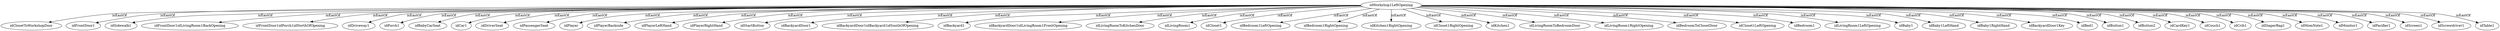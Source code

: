 strict digraph  {
idWorkshop1LeftOpening [node_type=entity_node];
idClosetToWorkshopDoor [node_type=entity_node];
idFrontDoor1 [node_type=entity_node];
idSidewalk1 [node_type=entity_node];
idFrontDoor1idLivingRoom1BackOpening [node_type=entity_node];
idFrontDoor1idPorch1idNorthOfOpening [node_type=entity_node];
idDriveway1 [node_type=entity_node];
idPorch1 [node_type=entity_node];
idBabyCarSeat [node_type=entity_node];
idCar1 [node_type=entity_node];
idDriverSeat [node_type=entity_node];
idPassengerSeat [node_type=entity_node];
idPlayer [node_type=entity_node];
idPlayerBackside [node_type=entity_node];
idPlayerLeftHand [node_type=entity_node];
idPlayerRightHand [node_type=entity_node];
idStartButton [node_type=entity_node];
idBackyardDoor1 [node_type=entity_node];
idBackyardDoor1idBackyard1idSouthOfOpening [node_type=entity_node];
idBackyard1 [node_type=entity_node];
idBackyardDoor1idLivingRoom1FrontOpening [node_type=entity_node];
idLivingRoomToKitchenDoor [node_type=entity_node];
idLivingRoom1 [node_type=entity_node];
idCloset1 [node_type=entity_node];
idBedroom1LeftOpening [node_type=entity_node];
idBedroom1RightOpening [node_type=entity_node];
idKitchen1RightOpening [node_type=entity_node];
idCloset1RightOpening [node_type=entity_node];
idKitchen1 [node_type=entity_node];
idLivingRoomToBedroomDoor [node_type=entity_node];
idLivingRoom1RightOpening [node_type=entity_node];
idBedroomToClosetDoor [node_type=entity_node];
idCloset1LeftOpening [node_type=entity_node];
idBedroom1 [node_type=entity_node];
idLivingRoom1LeftOpening [node_type=entity_node];
idBaby1 [node_type=entity_node];
idBaby1LeftHand [node_type=entity_node];
idBaby1RightHand [node_type=entity_node];
idBackyardDoor1Key [node_type=entity_node];
idBed1 [node_type=entity_node];
idButton1 [node_type=entity_node];
idButton2 [node_type=entity_node];
idCardKey1 [node_type=entity_node];
idCouch1 [node_type=entity_node];
idCrib1 [node_type=entity_node];
idDiaperBag1 [node_type=entity_node];
idMomNote1 [node_type=entity_node];
idMonitor1 [node_type=entity_node];
idPacifier1 [node_type=entity_node];
idScreen1 [node_type=entity_node];
idScrewdriver1 [node_type=entity_node];
idTable1 [node_type=entity_node];
idWorkshop1LeftOpening -> idClosetToWorkshopDoor  [edge_type=relationship, label=isEastOf];
idWorkshop1LeftOpening -> idFrontDoor1  [edge_type=relationship, label=isEastOf];
idWorkshop1LeftOpening -> idSidewalk1  [edge_type=relationship, label=isEastOf];
idWorkshop1LeftOpening -> idFrontDoor1idLivingRoom1BackOpening  [edge_type=relationship, label=isEastOf];
idWorkshop1LeftOpening -> idFrontDoor1idPorch1idNorthOfOpening  [edge_type=relationship, label=isEastOf];
idWorkshop1LeftOpening -> idDriveway1  [edge_type=relationship, label=isEastOf];
idWorkshop1LeftOpening -> idPorch1  [edge_type=relationship, label=isEastOf];
idWorkshop1LeftOpening -> idBabyCarSeat  [edge_type=relationship, label=isEastOf];
idWorkshop1LeftOpening -> idCar1  [edge_type=relationship, label=isEastOf];
idWorkshop1LeftOpening -> idDriverSeat  [edge_type=relationship, label=isEastOf];
idWorkshop1LeftOpening -> idPassengerSeat  [edge_type=relationship, label=isEastOf];
idWorkshop1LeftOpening -> idPlayer  [edge_type=relationship, label=isEastOf];
idWorkshop1LeftOpening -> idPlayerBackside  [edge_type=relationship, label=isEastOf];
idWorkshop1LeftOpening -> idPlayerLeftHand  [edge_type=relationship, label=isEastOf];
idWorkshop1LeftOpening -> idPlayerRightHand  [edge_type=relationship, label=isEastOf];
idWorkshop1LeftOpening -> idStartButton  [edge_type=relationship, label=isEastOf];
idWorkshop1LeftOpening -> idBackyardDoor1  [edge_type=relationship, label=isEastOf];
idWorkshop1LeftOpening -> idBackyardDoor1idBackyard1idSouthOfOpening  [edge_type=relationship, label=isEastOf];
idWorkshop1LeftOpening -> idBackyard1  [edge_type=relationship, label=isEastOf];
idWorkshop1LeftOpening -> idBackyardDoor1idLivingRoom1FrontOpening  [edge_type=relationship, label=isEastOf];
idWorkshop1LeftOpening -> idLivingRoomToKitchenDoor  [edge_type=relationship, label=isEastOf];
idWorkshop1LeftOpening -> idLivingRoom1  [edge_type=relationship, label=isEastOf];
idWorkshop1LeftOpening -> idCloset1  [edge_type=relationship, label=isEastOf];
idWorkshop1LeftOpening -> idBedroom1LeftOpening  [edge_type=relationship, label=isEastOf];
idWorkshop1LeftOpening -> idBedroom1RightOpening  [edge_type=relationship, label=isEastOf];
idWorkshop1LeftOpening -> idKitchen1RightOpening  [edge_type=relationship, label=isEastOf];
idWorkshop1LeftOpening -> idCloset1RightOpening  [edge_type=relationship, label=isEastOf];
idWorkshop1LeftOpening -> idKitchen1  [edge_type=relationship, label=isEastOf];
idWorkshop1LeftOpening -> idLivingRoomToBedroomDoor  [edge_type=relationship, label=isEastOf];
idWorkshop1LeftOpening -> idLivingRoom1RightOpening  [edge_type=relationship, label=isEastOf];
idWorkshop1LeftOpening -> idBedroomToClosetDoor  [edge_type=relationship, label=isEastOf];
idWorkshop1LeftOpening -> idCloset1LeftOpening  [edge_type=relationship, label=isEastOf];
idWorkshop1LeftOpening -> idBedroom1  [edge_type=relationship, label=isEastOf];
idWorkshop1LeftOpening -> idLivingRoom1LeftOpening  [edge_type=relationship, label=isEastOf];
idWorkshop1LeftOpening -> idBaby1  [edge_type=relationship, label=isEastOf];
idWorkshop1LeftOpening -> idBaby1LeftHand  [edge_type=relationship, label=isEastOf];
idWorkshop1LeftOpening -> idBaby1RightHand  [edge_type=relationship, label=isEastOf];
idWorkshop1LeftOpening -> idBackyardDoor1Key  [edge_type=relationship, label=isEastOf];
idWorkshop1LeftOpening -> idBed1  [edge_type=relationship, label=isEastOf];
idWorkshop1LeftOpening -> idButton1  [edge_type=relationship, label=isEastOf];
idWorkshop1LeftOpening -> idButton2  [edge_type=relationship, label=isEastOf];
idWorkshop1LeftOpening -> idCardKey1  [edge_type=relationship, label=isEastOf];
idWorkshop1LeftOpening -> idCouch1  [edge_type=relationship, label=isEastOf];
idWorkshop1LeftOpening -> idCrib1  [edge_type=relationship, label=isEastOf];
idWorkshop1LeftOpening -> idDiaperBag1  [edge_type=relationship, label=isEastOf];
idWorkshop1LeftOpening -> idMomNote1  [edge_type=relationship, label=isEastOf];
idWorkshop1LeftOpening -> idMonitor1  [edge_type=relationship, label=isEastOf];
idWorkshop1LeftOpening -> idPacifier1  [edge_type=relationship, label=isEastOf];
idWorkshop1LeftOpening -> idScreen1  [edge_type=relationship, label=isEastOf];
idWorkshop1LeftOpening -> idScrewdriver1  [edge_type=relationship, label=isEastOf];
idWorkshop1LeftOpening -> idTable1  [edge_type=relationship, label=isEastOf];
}

